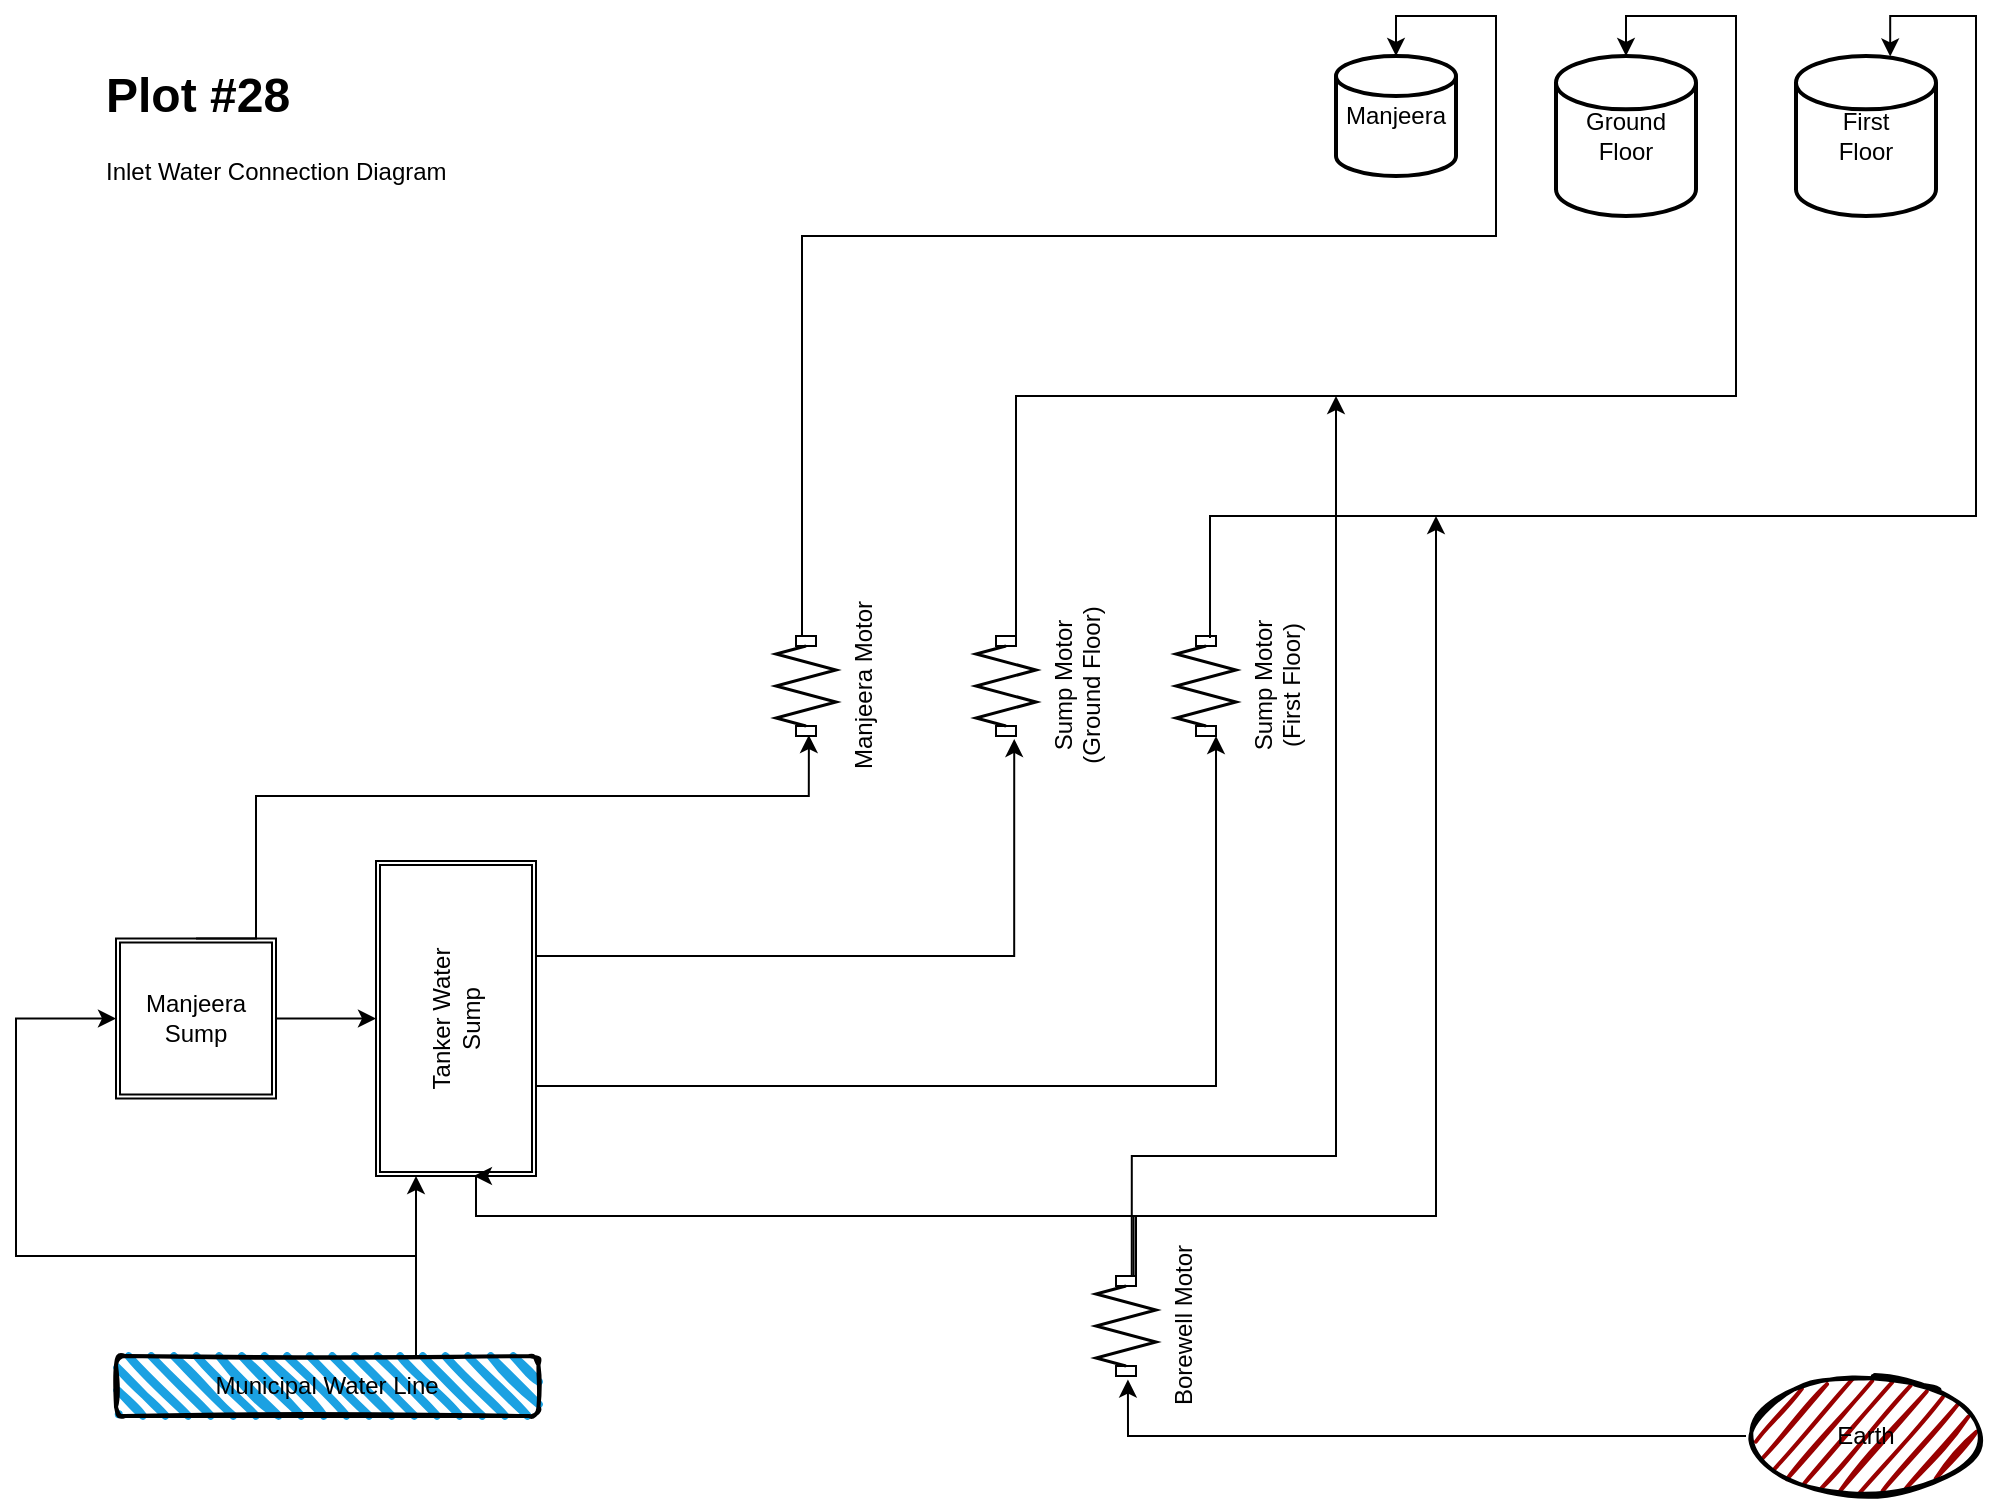 <mxfile version="20.5.1" type="github">
  <diagram id="mfn-7NLoDIK0zkN27Hqa" name="Page-1">
    <mxGraphModel dx="1328" dy="710" grid="1" gridSize="10" guides="1" tooltips="1" connect="1" arrows="1" fold="1" page="1" pageScale="1" pageWidth="1169" pageHeight="827" math="0" shadow="0">
      <root>
        <mxCell id="0" />
        <mxCell id="1" parent="0" />
        <mxCell id="is3-xZG5N_h4ApIcxUbN-1" value="Manjeera" style="strokeWidth=2;html=1;shape=mxgraph.flowchart.database;whiteSpace=wrap;" vertex="1" parent="1">
          <mxGeometry x="780" y="40" width="60" height="60" as="geometry" />
        </mxCell>
        <mxCell id="is3-xZG5N_h4ApIcxUbN-2" value="Ground Floor" style="strokeWidth=2;html=1;shape=mxgraph.flowchart.database;whiteSpace=wrap;" vertex="1" parent="1">
          <mxGeometry x="890" y="40" width="70" height="80" as="geometry" />
        </mxCell>
        <mxCell id="is3-xZG5N_h4ApIcxUbN-3" value="First&lt;br&gt;Floor" style="strokeWidth=2;html=1;shape=mxgraph.flowchart.database;whiteSpace=wrap;" vertex="1" parent="1">
          <mxGeometry x="1010" y="40" width="70" height="80" as="geometry" />
        </mxCell>
        <mxCell id="is3-xZG5N_h4ApIcxUbN-4" value="Manjeera Motor" style="verticalLabelPosition=bottom;html=1;verticalAlign=top;align=center;shape=mxgraph.floorplan.doorAccordion;dx=0.97;rotation=-90;" vertex="1" parent="1">
          <mxGeometry x="490" y="340" width="50" height="30" as="geometry" />
        </mxCell>
        <mxCell id="is3-xZG5N_h4ApIcxUbN-6" value="" style="edgeStyle=segmentEdgeStyle;endArrow=classic;html=1;rounded=0;" edge="1" parent="1" target="is3-xZG5N_h4ApIcxUbN-1">
          <mxGeometry width="50" height="50" relative="1" as="geometry">
            <mxPoint x="513" y="330" as="sourcePoint" />
            <mxPoint x="610" y="340" as="targetPoint" />
            <Array as="points">
              <mxPoint x="513" y="130" />
              <mxPoint x="860" y="130" />
              <mxPoint x="860" y="20" />
              <mxPoint x="810" y="20" />
            </Array>
          </mxGeometry>
        </mxCell>
        <mxCell id="is3-xZG5N_h4ApIcxUbN-7" value="Sump Motor&lt;br&gt;(Ground Floor)" style="verticalLabelPosition=bottom;html=1;verticalAlign=top;align=center;shape=mxgraph.floorplan.doorAccordion;dx=0.97;rotation=-90;" vertex="1" parent="1">
          <mxGeometry x="590" y="340" width="50" height="30" as="geometry" />
        </mxCell>
        <mxCell id="is3-xZG5N_h4ApIcxUbN-8" value="Sump Motor&lt;br&gt;(First Floor)" style="verticalLabelPosition=bottom;html=1;verticalAlign=top;align=center;shape=mxgraph.floorplan.doorAccordion;dx=0.97;rotation=-90;" vertex="1" parent="1">
          <mxGeometry x="690" y="340" width="50" height="30" as="geometry" />
        </mxCell>
        <mxCell id="is3-xZG5N_h4ApIcxUbN-9" value="" style="edgeStyle=segmentEdgeStyle;endArrow=classic;html=1;rounded=0;entryX=0.673;entryY=0.003;entryDx=0;entryDy=0;entryPerimeter=0;exitX=0.979;exitY=0.567;exitDx=0;exitDy=0;exitPerimeter=0;" edge="1" parent="1" source="is3-xZG5N_h4ApIcxUbN-8" target="is3-xZG5N_h4ApIcxUbN-3">
          <mxGeometry width="50" height="50" relative="1" as="geometry">
            <mxPoint x="630" y="310" as="sourcePoint" />
            <mxPoint x="680" y="260" as="targetPoint" />
            <Array as="points">
              <mxPoint x="717" y="270" />
              <mxPoint x="1100" y="270" />
              <mxPoint x="1100" y="20" />
              <mxPoint x="1057" y="20" />
            </Array>
          </mxGeometry>
        </mxCell>
        <mxCell id="is3-xZG5N_h4ApIcxUbN-10" value="" style="edgeStyle=segmentEdgeStyle;endArrow=classic;html=1;rounded=0;" edge="1" parent="1" target="is3-xZG5N_h4ApIcxUbN-2">
          <mxGeometry width="50" height="50" relative="1" as="geometry">
            <mxPoint x="620" y="330" as="sourcePoint" />
            <mxPoint x="990" y="230" as="targetPoint" />
            <Array as="points">
              <mxPoint x="620" y="330" />
              <mxPoint x="620" y="210" />
              <mxPoint x="980" y="210" />
              <mxPoint x="980" y="20" />
              <mxPoint x="925" y="20" />
            </Array>
          </mxGeometry>
        </mxCell>
        <mxCell id="is3-xZG5N_h4ApIcxUbN-11" value="Manjeera&lt;br&gt;Sump" style="shape=ext;double=1;whiteSpace=wrap;html=1;aspect=fixed;" vertex="1" parent="1">
          <mxGeometry x="170" y="481.25" width="80" height="80" as="geometry" />
        </mxCell>
        <mxCell id="is3-xZG5N_h4ApIcxUbN-25" style="edgeStyle=orthogonalEdgeStyle;rounded=0;orthogonalLoop=1;jettySize=auto;html=1;" edge="1" parent="1" source="is3-xZG5N_h4ApIcxUbN-11" target="is3-xZG5N_h4ApIcxUbN-12">
          <mxGeometry relative="1" as="geometry">
            <Array as="points">
              <mxPoint x="280" y="530" />
              <mxPoint x="280" y="530" />
            </Array>
          </mxGeometry>
        </mxCell>
        <mxCell id="is3-xZG5N_h4ApIcxUbN-12" value="Tanker Water&lt;br&gt;Sump" style="shape=ext;double=1;rounded=0;whiteSpace=wrap;html=1;rotation=-90;" vertex="1" parent="1">
          <mxGeometry x="261.25" y="481.25" width="157.5" height="80" as="geometry" />
        </mxCell>
        <mxCell id="is3-xZG5N_h4ApIcxUbN-13" value="" style="edgeStyle=segmentEdgeStyle;endArrow=classic;html=1;rounded=0;exitX=0.5;exitY=0;exitDx=0;exitDy=0;entryX=0.009;entryY=0.548;entryDx=0;entryDy=0;entryPerimeter=0;" edge="1" parent="1" source="is3-xZG5N_h4ApIcxUbN-11" target="is3-xZG5N_h4ApIcxUbN-4">
          <mxGeometry width="50" height="50" relative="1" as="geometry">
            <mxPoint x="210" y="440" as="sourcePoint" />
            <mxPoint x="430" y="390" as="targetPoint" />
            <Array as="points">
              <mxPoint x="240" y="481" />
              <mxPoint x="240" y="410" />
              <mxPoint x="516" y="410" />
            </Array>
          </mxGeometry>
        </mxCell>
        <mxCell id="is3-xZG5N_h4ApIcxUbN-14" value="" style="edgeStyle=segmentEdgeStyle;endArrow=classic;html=1;rounded=0;entryX=-0.029;entryY=0.637;entryDx=0;entryDy=0;entryPerimeter=0;" edge="1" parent="1" target="is3-xZG5N_h4ApIcxUbN-7">
          <mxGeometry width="50" height="50" relative="1" as="geometry">
            <mxPoint x="380" y="490" as="sourcePoint" />
            <mxPoint x="430" y="440" as="targetPoint" />
          </mxGeometry>
        </mxCell>
        <mxCell id="is3-xZG5N_h4ApIcxUbN-15" value="" style="edgeStyle=segmentEdgeStyle;endArrow=classic;html=1;rounded=0;entryX=0;entryY=0.667;entryDx=0;entryDy=0;entryPerimeter=0;" edge="1" parent="1" target="is3-xZG5N_h4ApIcxUbN-8">
          <mxGeometry width="50" height="50" relative="1" as="geometry">
            <mxPoint x="380" y="555" as="sourcePoint" />
            <mxPoint x="430" y="505" as="targetPoint" />
          </mxGeometry>
        </mxCell>
        <mxCell id="is3-xZG5N_h4ApIcxUbN-29" style="edgeStyle=orthogonalEdgeStyle;rounded=0;orthogonalLoop=1;jettySize=auto;html=1;entryX=-0.035;entryY=0.532;entryDx=0;entryDy=0;entryPerimeter=0;" edge="1" parent="1" source="is3-xZG5N_h4ApIcxUbN-16" target="is3-xZG5N_h4ApIcxUbN-17">
          <mxGeometry relative="1" as="geometry">
            <Array as="points">
              <mxPoint x="1040" y="730" />
              <mxPoint x="676" y="730" />
            </Array>
          </mxGeometry>
        </mxCell>
        <mxCell id="is3-xZG5N_h4ApIcxUbN-16" value="Earth" style="ellipse;whiteSpace=wrap;html=1;strokeWidth=2;fillWeight=2;hachureGap=8;fillColor=#990000;fillStyle=dots;sketch=1;" vertex="1" parent="1">
          <mxGeometry x="985" y="700" width="120" height="60" as="geometry" />
        </mxCell>
        <mxCell id="is3-xZG5N_h4ApIcxUbN-27" style="edgeStyle=orthogonalEdgeStyle;rounded=0;orthogonalLoop=1;jettySize=auto;html=1;exitX=1.011;exitY=0.627;exitDx=0;exitDy=0;exitPerimeter=0;" edge="1" parent="1" source="is3-xZG5N_h4ApIcxUbN-17">
          <mxGeometry relative="1" as="geometry">
            <mxPoint x="830" y="270" as="targetPoint" />
            <Array as="points">
              <mxPoint x="679" y="620" />
              <mxPoint x="830" y="620" />
            </Array>
          </mxGeometry>
        </mxCell>
        <mxCell id="is3-xZG5N_h4ApIcxUbN-28" style="edgeStyle=orthogonalEdgeStyle;rounded=0;orthogonalLoop=1;jettySize=auto;html=1;exitX=1.011;exitY=0.596;exitDx=0;exitDy=0;exitPerimeter=0;" edge="1" parent="1" source="is3-xZG5N_h4ApIcxUbN-17">
          <mxGeometry relative="1" as="geometry">
            <mxPoint x="780" y="210" as="targetPoint" />
            <mxPoint x="675" y="620" as="sourcePoint" />
            <Array as="points">
              <mxPoint x="678" y="590" />
              <mxPoint x="780" y="590" />
            </Array>
          </mxGeometry>
        </mxCell>
        <mxCell id="is3-xZG5N_h4ApIcxUbN-17" value="Borewell Motor" style="verticalLabelPosition=bottom;html=1;verticalAlign=top;align=center;shape=mxgraph.floorplan.doorAccordion;dx=0.97;rotation=-90;" vertex="1" parent="1">
          <mxGeometry x="650" y="660" width="50" height="30" as="geometry" />
        </mxCell>
        <mxCell id="is3-xZG5N_h4ApIcxUbN-18" value="" style="edgeStyle=segmentEdgeStyle;endArrow=classic;html=1;rounded=0;exitX=1;exitY=0.333;exitDx=0;exitDy=0;exitPerimeter=0;entryX=0;entryY=0.612;entryDx=0;entryDy=0;entryPerimeter=0;" edge="1" parent="1" source="is3-xZG5N_h4ApIcxUbN-17" target="is3-xZG5N_h4ApIcxUbN-12">
          <mxGeometry width="50" height="50" relative="1" as="geometry">
            <mxPoint x="370" y="690" as="sourcePoint" />
            <mxPoint x="370" y="602" as="targetPoint" />
            <Array as="points">
              <mxPoint x="680" y="650" />
              <mxPoint x="680" y="620" />
              <mxPoint x="350" y="620" />
            </Array>
          </mxGeometry>
        </mxCell>
        <mxCell id="is3-xZG5N_h4ApIcxUbN-20" value="Municipal Water Line" style="rounded=1;whiteSpace=wrap;html=1;strokeWidth=2;fillWeight=4;hachureGap=8;hachureAngle=45;fillColor=#1ba1e2;sketch=1;" vertex="1" parent="1">
          <mxGeometry x="170" y="690" width="211.25" height="30" as="geometry" />
        </mxCell>
        <mxCell id="is3-xZG5N_h4ApIcxUbN-21" value="" style="edgeStyle=segmentEdgeStyle;endArrow=classic;html=1;rounded=0;entryX=0;entryY=0.25;entryDx=0;entryDy=0;" edge="1" parent="1" target="is3-xZG5N_h4ApIcxUbN-12">
          <mxGeometry width="50" height="50" relative="1" as="geometry">
            <mxPoint x="320" y="690" as="sourcePoint" />
            <mxPoint x="330" y="660" as="targetPoint" />
          </mxGeometry>
        </mxCell>
        <mxCell id="is3-xZG5N_h4ApIcxUbN-22" value="" style="edgeStyle=segmentEdgeStyle;endArrow=classic;html=1;rounded=0;entryX=0;entryY=0.5;entryDx=0;entryDy=0;" edge="1" parent="1" target="is3-xZG5N_h4ApIcxUbN-11">
          <mxGeometry width="50" height="50" relative="1" as="geometry">
            <mxPoint x="320" y="640" as="sourcePoint" />
            <mxPoint x="240" y="570" as="targetPoint" />
            <Array as="points">
              <mxPoint x="120" y="640" />
              <mxPoint x="120" y="521" />
            </Array>
          </mxGeometry>
        </mxCell>
        <mxCell id="is3-xZG5N_h4ApIcxUbN-30" value="&lt;h1&gt;Plot #28&lt;/h1&gt;&lt;p&gt;Inlet Water Connection Diagram&lt;/p&gt;" style="text;html=1;strokeColor=none;fillColor=none;spacing=5;spacingTop=-20;whiteSpace=wrap;overflow=hidden;rounded=0;" vertex="1" parent="1">
          <mxGeometry x="160" y="40" width="190" height="80" as="geometry" />
        </mxCell>
      </root>
    </mxGraphModel>
  </diagram>
</mxfile>
